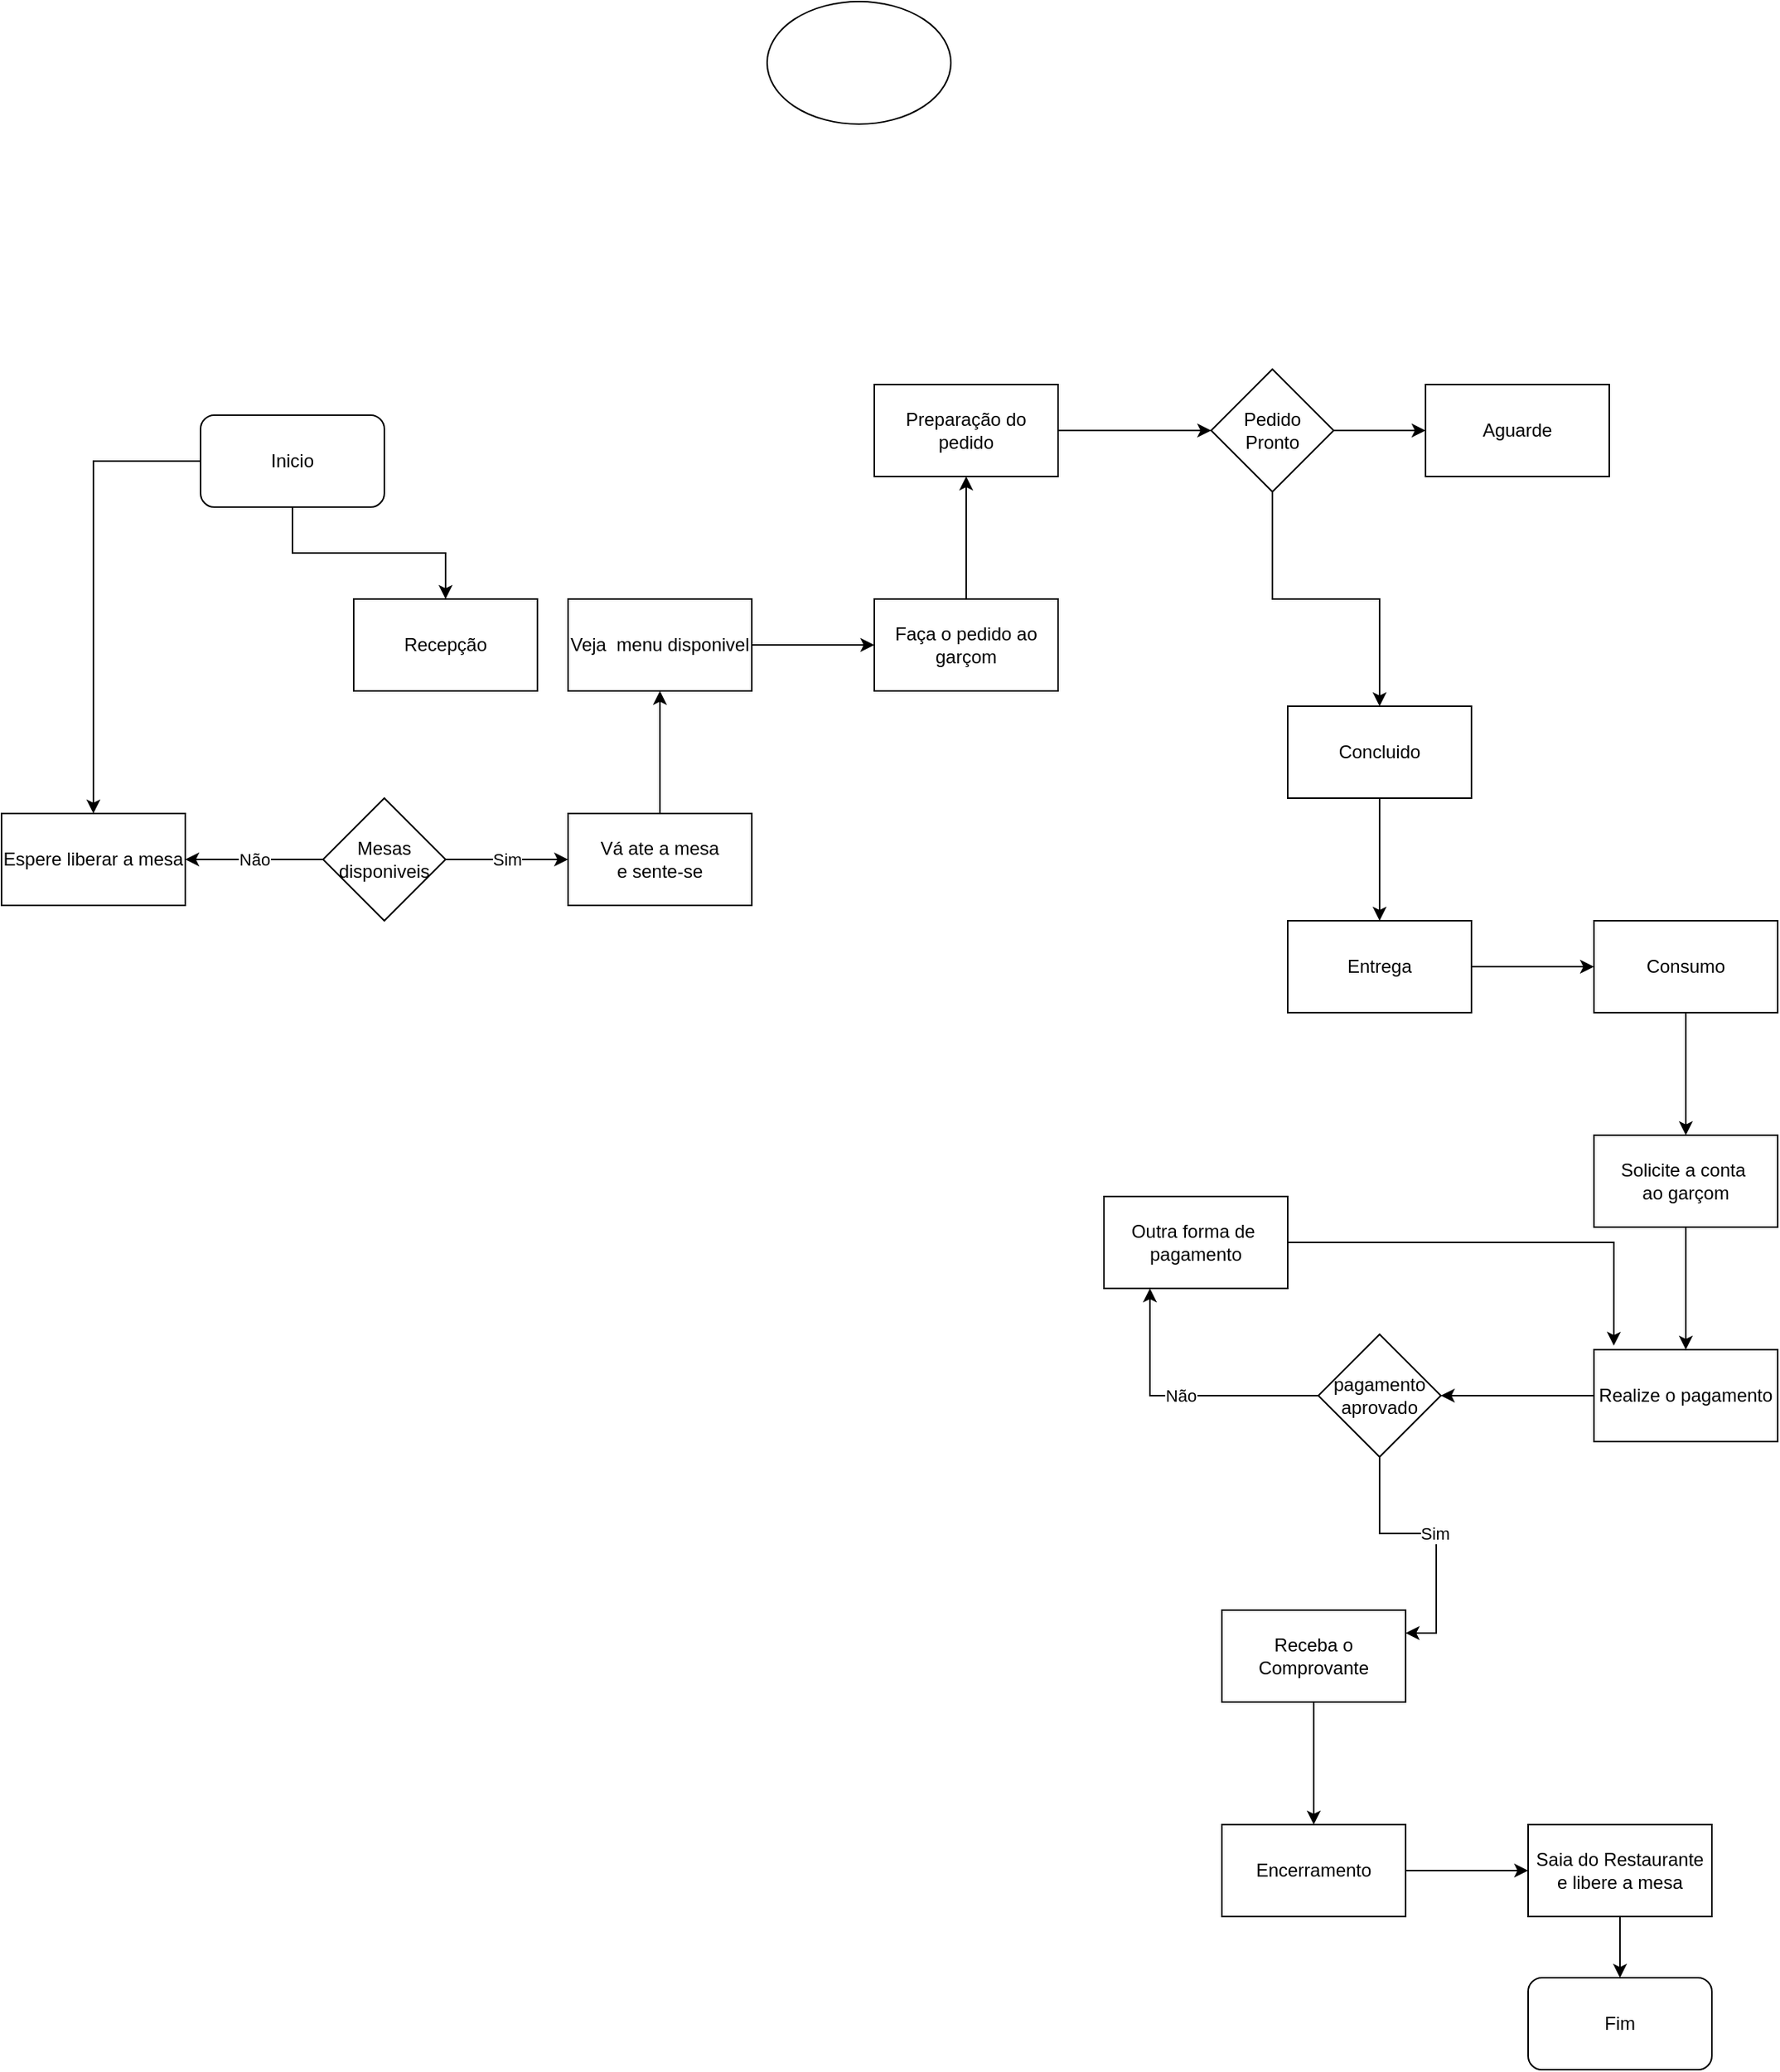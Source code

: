 <mxfile version="26.0.16">
  <diagram name="Página-1" id="43uf5l-GhvvIoKrvSDAf">
    <mxGraphModel dx="2577" dy="2039" grid="1" gridSize="10" guides="1" tooltips="1" connect="1" arrows="1" fold="1" page="1" pageScale="1" pageWidth="827" pageHeight="1169" math="0" shadow="0">
      <root>
        <mxCell id="0" />
        <mxCell id="1" parent="0" />
        <mxCell id="BxW7ZSbB4x1TBhUJlrsn-13" value="" style="edgeStyle=orthogonalEdgeStyle;rounded=0;orthogonalLoop=1;jettySize=auto;html=1;" edge="1" parent="1" source="BxW7ZSbB4x1TBhUJlrsn-2" target="BxW7ZSbB4x1TBhUJlrsn-11">
          <mxGeometry relative="1" as="geometry" />
        </mxCell>
        <mxCell id="BxW7ZSbB4x1TBhUJlrsn-15" style="edgeStyle=orthogonalEdgeStyle;rounded=0;orthogonalLoop=1;jettySize=auto;html=1;" edge="1" parent="1" source="BxW7ZSbB4x1TBhUJlrsn-2" target="BxW7ZSbB4x1TBhUJlrsn-14">
          <mxGeometry relative="1" as="geometry" />
        </mxCell>
        <mxCell id="BxW7ZSbB4x1TBhUJlrsn-2" value="Inicio" style="rounded=1;whiteSpace=wrap;html=1;" vertex="1" parent="1">
          <mxGeometry x="40" y="40" width="120" height="60" as="geometry" />
        </mxCell>
        <mxCell id="BxW7ZSbB4x1TBhUJlrsn-11" value="Espere liberar a mesa" style="rounded=0;whiteSpace=wrap;html=1;" vertex="1" parent="1">
          <mxGeometry x="-90" y="300" width="120" height="60" as="geometry" />
        </mxCell>
        <mxCell id="BxW7ZSbB4x1TBhUJlrsn-14" value="Recepção" style="rounded=0;whiteSpace=wrap;html=1;" vertex="1" parent="1">
          <mxGeometry x="140" y="160" width="120" height="60" as="geometry" />
        </mxCell>
        <mxCell id="BxW7ZSbB4x1TBhUJlrsn-17" style="edgeStyle=orthogonalEdgeStyle;rounded=0;orthogonalLoop=1;jettySize=auto;html=1;entryX=1;entryY=0.5;entryDx=0;entryDy=0;" edge="1" parent="1" source="BxW7ZSbB4x1TBhUJlrsn-16" target="BxW7ZSbB4x1TBhUJlrsn-11">
          <mxGeometry relative="1" as="geometry" />
        </mxCell>
        <mxCell id="BxW7ZSbB4x1TBhUJlrsn-18" value="Não" style="edgeLabel;html=1;align=center;verticalAlign=middle;resizable=0;points=[];" vertex="1" connectable="0" parent="BxW7ZSbB4x1TBhUJlrsn-17">
          <mxGeometry relative="1" as="geometry">
            <mxPoint as="offset" />
          </mxGeometry>
        </mxCell>
        <mxCell id="BxW7ZSbB4x1TBhUJlrsn-20" style="edgeStyle=orthogonalEdgeStyle;rounded=0;orthogonalLoop=1;jettySize=auto;html=1;" edge="1" parent="1" source="BxW7ZSbB4x1TBhUJlrsn-16" target="BxW7ZSbB4x1TBhUJlrsn-19">
          <mxGeometry relative="1" as="geometry" />
        </mxCell>
        <mxCell id="BxW7ZSbB4x1TBhUJlrsn-21" value="Sim" style="edgeLabel;html=1;align=center;verticalAlign=middle;resizable=0;points=[];" vertex="1" connectable="0" parent="BxW7ZSbB4x1TBhUJlrsn-20">
          <mxGeometry relative="1" as="geometry">
            <mxPoint as="offset" />
          </mxGeometry>
        </mxCell>
        <mxCell id="BxW7ZSbB4x1TBhUJlrsn-16" value="Mesas&lt;div&gt;disponiveis&lt;/div&gt;" style="rhombus;whiteSpace=wrap;html=1;" vertex="1" parent="1">
          <mxGeometry x="120" y="290" width="80" height="80" as="geometry" />
        </mxCell>
        <mxCell id="BxW7ZSbB4x1TBhUJlrsn-23" value="" style="edgeStyle=orthogonalEdgeStyle;rounded=0;orthogonalLoop=1;jettySize=auto;html=1;" edge="1" parent="1" source="BxW7ZSbB4x1TBhUJlrsn-19" target="BxW7ZSbB4x1TBhUJlrsn-22">
          <mxGeometry relative="1" as="geometry" />
        </mxCell>
        <mxCell id="BxW7ZSbB4x1TBhUJlrsn-19" value="Vá ate a mesa&lt;div&gt;e sente-se&lt;/div&gt;" style="rounded=0;whiteSpace=wrap;html=1;" vertex="1" parent="1">
          <mxGeometry x="280" y="300" width="120" height="60" as="geometry" />
        </mxCell>
        <mxCell id="BxW7ZSbB4x1TBhUJlrsn-25" value="" style="edgeStyle=orthogonalEdgeStyle;rounded=0;orthogonalLoop=1;jettySize=auto;html=1;" edge="1" parent="1" source="BxW7ZSbB4x1TBhUJlrsn-22" target="BxW7ZSbB4x1TBhUJlrsn-24">
          <mxGeometry relative="1" as="geometry" />
        </mxCell>
        <mxCell id="BxW7ZSbB4x1TBhUJlrsn-22" value="Veja&amp;nbsp; menu disponivel" style="rounded=0;whiteSpace=wrap;html=1;" vertex="1" parent="1">
          <mxGeometry x="280" y="160" width="120" height="60" as="geometry" />
        </mxCell>
        <mxCell id="BxW7ZSbB4x1TBhUJlrsn-27" value="" style="edgeStyle=orthogonalEdgeStyle;rounded=0;orthogonalLoop=1;jettySize=auto;html=1;" edge="1" parent="1" source="BxW7ZSbB4x1TBhUJlrsn-24" target="BxW7ZSbB4x1TBhUJlrsn-26">
          <mxGeometry relative="1" as="geometry" />
        </mxCell>
        <mxCell id="BxW7ZSbB4x1TBhUJlrsn-24" value="Faça o pedido ao garçom" style="rounded=0;whiteSpace=wrap;html=1;" vertex="1" parent="1">
          <mxGeometry x="480" y="160" width="120" height="60" as="geometry" />
        </mxCell>
        <mxCell id="BxW7ZSbB4x1TBhUJlrsn-31" value="" style="edgeStyle=orthogonalEdgeStyle;rounded=0;orthogonalLoop=1;jettySize=auto;html=1;" edge="1" parent="1" source="BxW7ZSbB4x1TBhUJlrsn-26" target="BxW7ZSbB4x1TBhUJlrsn-30">
          <mxGeometry relative="1" as="geometry" />
        </mxCell>
        <mxCell id="BxW7ZSbB4x1TBhUJlrsn-26" value="Preparação do&lt;div&gt;pedido&lt;/div&gt;" style="rounded=0;whiteSpace=wrap;html=1;" vertex="1" parent="1">
          <mxGeometry x="480" y="20" width="120" height="60" as="geometry" />
        </mxCell>
        <mxCell id="BxW7ZSbB4x1TBhUJlrsn-33" value="" style="edgeStyle=orthogonalEdgeStyle;rounded=0;orthogonalLoop=1;jettySize=auto;html=1;" edge="1" parent="1" source="BxW7ZSbB4x1TBhUJlrsn-30" target="BxW7ZSbB4x1TBhUJlrsn-32">
          <mxGeometry relative="1" as="geometry" />
        </mxCell>
        <mxCell id="BxW7ZSbB4x1TBhUJlrsn-40" value="" style="edgeStyle=orthogonalEdgeStyle;rounded=0;orthogonalLoop=1;jettySize=auto;html=1;" edge="1" parent="1" source="BxW7ZSbB4x1TBhUJlrsn-30" target="BxW7ZSbB4x1TBhUJlrsn-39">
          <mxGeometry relative="1" as="geometry" />
        </mxCell>
        <mxCell id="BxW7ZSbB4x1TBhUJlrsn-30" value="Pedido&lt;div&gt;Pronto&lt;/div&gt;" style="rhombus;whiteSpace=wrap;html=1;rounded=0;" vertex="1" parent="1">
          <mxGeometry x="700" y="10" width="80" height="80" as="geometry" />
        </mxCell>
        <mxCell id="BxW7ZSbB4x1TBhUJlrsn-32" value="Aguarde" style="whiteSpace=wrap;html=1;rounded=0;" vertex="1" parent="1">
          <mxGeometry x="840" y="20" width="120" height="60" as="geometry" />
        </mxCell>
        <mxCell id="BxW7ZSbB4x1TBhUJlrsn-37" value="" style="ellipse;whiteSpace=wrap;html=1;" vertex="1" parent="1">
          <mxGeometry x="410" y="-230" width="120" height="80" as="geometry" />
        </mxCell>
        <mxCell id="BxW7ZSbB4x1TBhUJlrsn-42" value="" style="edgeStyle=orthogonalEdgeStyle;rounded=0;orthogonalLoop=1;jettySize=auto;html=1;" edge="1" parent="1" source="BxW7ZSbB4x1TBhUJlrsn-39" target="BxW7ZSbB4x1TBhUJlrsn-41">
          <mxGeometry relative="1" as="geometry" />
        </mxCell>
        <mxCell id="BxW7ZSbB4x1TBhUJlrsn-39" value="Concluido" style="whiteSpace=wrap;html=1;rounded=0;" vertex="1" parent="1">
          <mxGeometry x="750" y="230" width="120" height="60" as="geometry" />
        </mxCell>
        <mxCell id="BxW7ZSbB4x1TBhUJlrsn-44" value="" style="edgeStyle=orthogonalEdgeStyle;rounded=0;orthogonalLoop=1;jettySize=auto;html=1;" edge="1" parent="1" source="BxW7ZSbB4x1TBhUJlrsn-41" target="BxW7ZSbB4x1TBhUJlrsn-43">
          <mxGeometry relative="1" as="geometry" />
        </mxCell>
        <mxCell id="BxW7ZSbB4x1TBhUJlrsn-41" value="Entrega" style="whiteSpace=wrap;html=1;rounded=0;" vertex="1" parent="1">
          <mxGeometry x="750" y="370" width="120" height="60" as="geometry" />
        </mxCell>
        <mxCell id="BxW7ZSbB4x1TBhUJlrsn-46" value="" style="edgeStyle=orthogonalEdgeStyle;rounded=0;orthogonalLoop=1;jettySize=auto;html=1;" edge="1" parent="1" source="BxW7ZSbB4x1TBhUJlrsn-43" target="BxW7ZSbB4x1TBhUJlrsn-45">
          <mxGeometry relative="1" as="geometry" />
        </mxCell>
        <mxCell id="BxW7ZSbB4x1TBhUJlrsn-43" value="Consumo" style="whiteSpace=wrap;html=1;rounded=0;" vertex="1" parent="1">
          <mxGeometry x="950" y="370" width="120" height="60" as="geometry" />
        </mxCell>
        <mxCell id="BxW7ZSbB4x1TBhUJlrsn-48" value="" style="edgeStyle=orthogonalEdgeStyle;rounded=0;orthogonalLoop=1;jettySize=auto;html=1;" edge="1" parent="1" source="BxW7ZSbB4x1TBhUJlrsn-45" target="BxW7ZSbB4x1TBhUJlrsn-47">
          <mxGeometry relative="1" as="geometry" />
        </mxCell>
        <mxCell id="BxW7ZSbB4x1TBhUJlrsn-45" value="Solicite a conta&amp;nbsp;&lt;div&gt;ao garçom&lt;/div&gt;" style="whiteSpace=wrap;html=1;rounded=0;" vertex="1" parent="1">
          <mxGeometry x="950" y="510" width="120" height="60" as="geometry" />
        </mxCell>
        <mxCell id="BxW7ZSbB4x1TBhUJlrsn-50" value="" style="edgeStyle=orthogonalEdgeStyle;rounded=0;orthogonalLoop=1;jettySize=auto;html=1;" edge="1" parent="1" source="BxW7ZSbB4x1TBhUJlrsn-47" target="BxW7ZSbB4x1TBhUJlrsn-49">
          <mxGeometry relative="1" as="geometry" />
        </mxCell>
        <mxCell id="BxW7ZSbB4x1TBhUJlrsn-47" value="Realize o pagamento" style="whiteSpace=wrap;html=1;rounded=0;" vertex="1" parent="1">
          <mxGeometry x="950" y="650" width="120" height="60" as="geometry" />
        </mxCell>
        <mxCell id="BxW7ZSbB4x1TBhUJlrsn-53" style="edgeStyle=orthogonalEdgeStyle;rounded=0;orthogonalLoop=1;jettySize=auto;html=1;entryX=0.25;entryY=1;entryDx=0;entryDy=0;" edge="1" parent="1" source="BxW7ZSbB4x1TBhUJlrsn-49" target="BxW7ZSbB4x1TBhUJlrsn-51">
          <mxGeometry relative="1" as="geometry">
            <Array as="points">
              <mxPoint x="660" y="680" />
            </Array>
          </mxGeometry>
        </mxCell>
        <mxCell id="BxW7ZSbB4x1TBhUJlrsn-54" value="Sim" style="edgeLabel;html=1;align=center;verticalAlign=middle;resizable=0;points=[];" vertex="1" connectable="0" parent="BxW7ZSbB4x1TBhUJlrsn-53">
          <mxGeometry relative="1" as="geometry">
            <mxPoint as="offset" />
          </mxGeometry>
        </mxCell>
        <mxCell id="BxW7ZSbB4x1TBhUJlrsn-58" value="Não" style="edgeLabel;html=1;align=center;verticalAlign=middle;resizable=0;points=[];" vertex="1" connectable="0" parent="BxW7ZSbB4x1TBhUJlrsn-53">
          <mxGeometry relative="1" as="geometry">
            <mxPoint as="offset" />
          </mxGeometry>
        </mxCell>
        <mxCell id="BxW7ZSbB4x1TBhUJlrsn-61" style="edgeStyle=orthogonalEdgeStyle;rounded=0;orthogonalLoop=1;jettySize=auto;html=1;entryX=1;entryY=0.25;entryDx=0;entryDy=0;" edge="1" parent="1" source="BxW7ZSbB4x1TBhUJlrsn-49" target="BxW7ZSbB4x1TBhUJlrsn-59">
          <mxGeometry relative="1" as="geometry" />
        </mxCell>
        <mxCell id="BxW7ZSbB4x1TBhUJlrsn-62" value="Sim" style="edgeLabel;html=1;align=center;verticalAlign=middle;resizable=0;points=[];" vertex="1" connectable="0" parent="BxW7ZSbB4x1TBhUJlrsn-61">
          <mxGeometry relative="1" as="geometry">
            <mxPoint as="offset" />
          </mxGeometry>
        </mxCell>
        <mxCell id="BxW7ZSbB4x1TBhUJlrsn-49" value="pagamento&lt;div&gt;aprovado&lt;/div&gt;" style="rhombus;whiteSpace=wrap;html=1;rounded=0;" vertex="1" parent="1">
          <mxGeometry x="770" y="640" width="80" height="80" as="geometry" />
        </mxCell>
        <mxCell id="BxW7ZSbB4x1TBhUJlrsn-51" value="Outra forma de&amp;nbsp;&lt;div&gt;pagamento&lt;/div&gt;" style="rounded=0;whiteSpace=wrap;html=1;" vertex="1" parent="1">
          <mxGeometry x="630" y="550" width="120" height="60" as="geometry" />
        </mxCell>
        <mxCell id="BxW7ZSbB4x1TBhUJlrsn-52" style="edgeStyle=orthogonalEdgeStyle;rounded=0;orthogonalLoop=1;jettySize=auto;html=1;entryX=0.108;entryY=-0.043;entryDx=0;entryDy=0;entryPerimeter=0;" edge="1" parent="1" source="BxW7ZSbB4x1TBhUJlrsn-51" target="BxW7ZSbB4x1TBhUJlrsn-47">
          <mxGeometry relative="1" as="geometry" />
        </mxCell>
        <mxCell id="BxW7ZSbB4x1TBhUJlrsn-64" value="" style="edgeStyle=orthogonalEdgeStyle;rounded=0;orthogonalLoop=1;jettySize=auto;html=1;" edge="1" parent="1" source="BxW7ZSbB4x1TBhUJlrsn-59" target="BxW7ZSbB4x1TBhUJlrsn-63">
          <mxGeometry relative="1" as="geometry" />
        </mxCell>
        <mxCell id="BxW7ZSbB4x1TBhUJlrsn-59" value="Receba o&lt;div&gt;Comprovante&lt;/div&gt;" style="rounded=0;whiteSpace=wrap;html=1;" vertex="1" parent="1">
          <mxGeometry x="707" y="820" width="120" height="60" as="geometry" />
        </mxCell>
        <mxCell id="BxW7ZSbB4x1TBhUJlrsn-66" value="" style="edgeStyle=orthogonalEdgeStyle;rounded=0;orthogonalLoop=1;jettySize=auto;html=1;" edge="1" parent="1" source="BxW7ZSbB4x1TBhUJlrsn-63" target="BxW7ZSbB4x1TBhUJlrsn-65">
          <mxGeometry relative="1" as="geometry" />
        </mxCell>
        <mxCell id="BxW7ZSbB4x1TBhUJlrsn-63" value="Encerramento" style="rounded=0;whiteSpace=wrap;html=1;" vertex="1" parent="1">
          <mxGeometry x="707" y="960" width="120" height="60" as="geometry" />
        </mxCell>
        <mxCell id="BxW7ZSbB4x1TBhUJlrsn-68" style="edgeStyle=orthogonalEdgeStyle;rounded=0;orthogonalLoop=1;jettySize=auto;html=1;entryX=0.5;entryY=0;entryDx=0;entryDy=0;" edge="1" parent="1" source="BxW7ZSbB4x1TBhUJlrsn-65" target="BxW7ZSbB4x1TBhUJlrsn-67">
          <mxGeometry relative="1" as="geometry" />
        </mxCell>
        <mxCell id="BxW7ZSbB4x1TBhUJlrsn-65" value="Saia do Restaurante&lt;div&gt;e libere a mesa&lt;/div&gt;" style="rounded=0;whiteSpace=wrap;html=1;" vertex="1" parent="1">
          <mxGeometry x="907" y="960" width="120" height="60" as="geometry" />
        </mxCell>
        <mxCell id="BxW7ZSbB4x1TBhUJlrsn-67" value="Fim" style="rounded=1;whiteSpace=wrap;html=1;" vertex="1" parent="1">
          <mxGeometry x="907" y="1060" width="120" height="60" as="geometry" />
        </mxCell>
      </root>
    </mxGraphModel>
  </diagram>
</mxfile>
